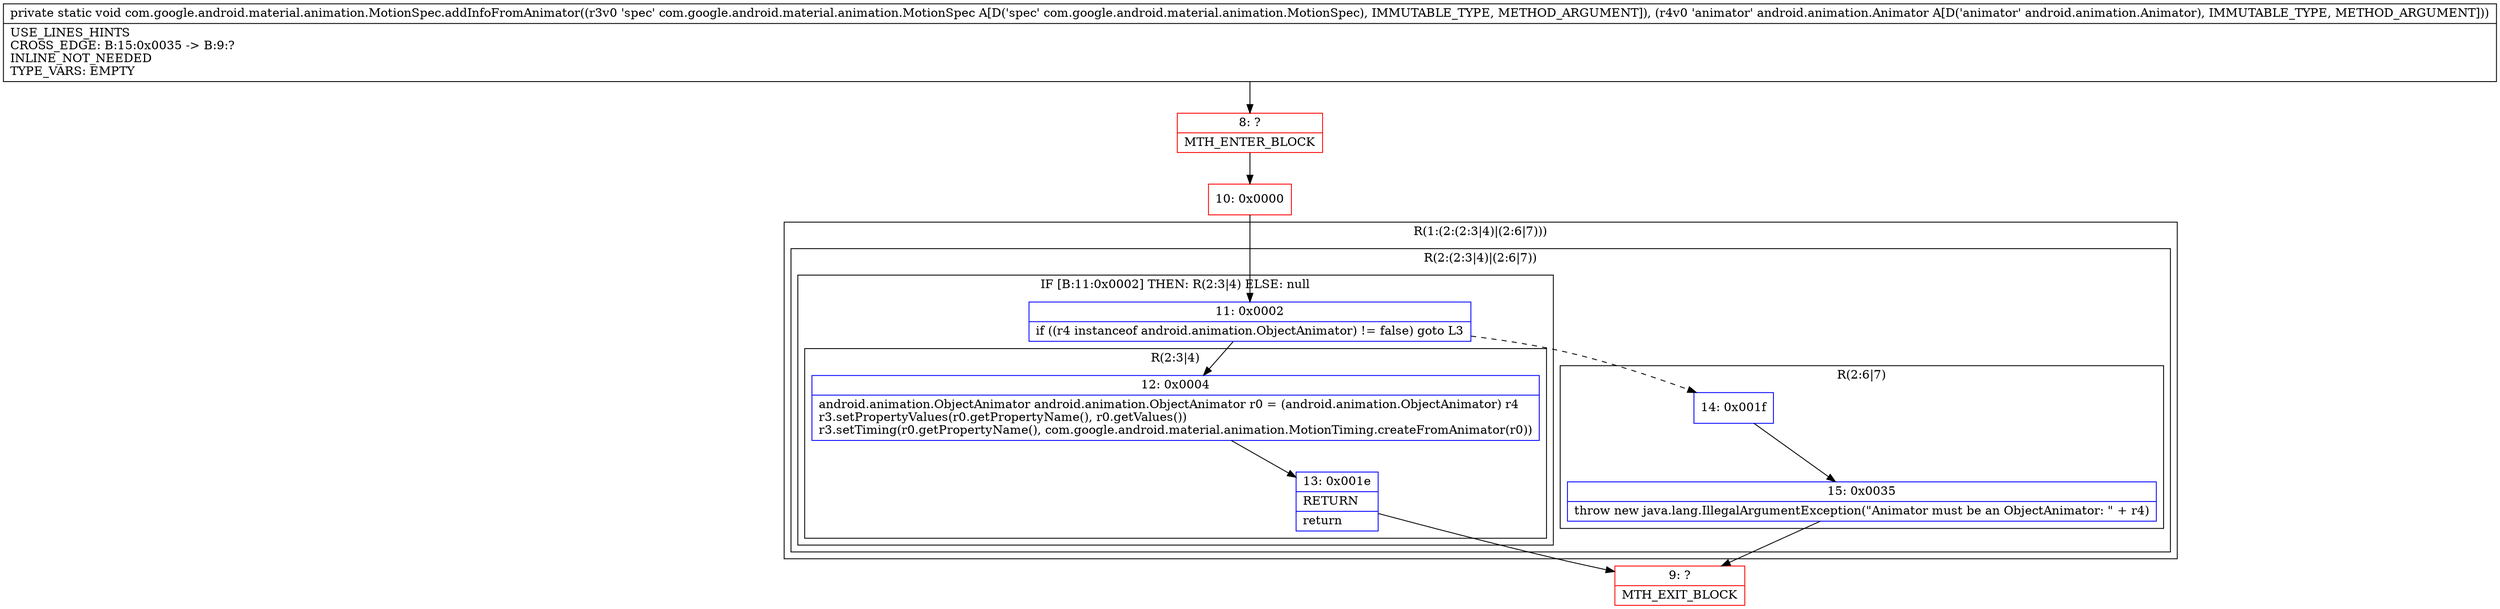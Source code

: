 digraph "CFG forcom.google.android.material.animation.MotionSpec.addInfoFromAnimator(Lcom\/google\/android\/material\/animation\/MotionSpec;Landroid\/animation\/Animator;)V" {
subgraph cluster_Region_1485163886 {
label = "R(1:(2:(2:3|4)|(2:6|7)))";
node [shape=record,color=blue];
subgraph cluster_Region_1107037889 {
label = "R(2:(2:3|4)|(2:6|7))";
node [shape=record,color=blue];
subgraph cluster_IfRegion_185361540 {
label = "IF [B:11:0x0002] THEN: R(2:3|4) ELSE: null";
node [shape=record,color=blue];
Node_11 [shape=record,label="{11\:\ 0x0002|if ((r4 instanceof android.animation.ObjectAnimator) != false) goto L3\l}"];
subgraph cluster_Region_2131505554 {
label = "R(2:3|4)";
node [shape=record,color=blue];
Node_12 [shape=record,label="{12\:\ 0x0004|android.animation.ObjectAnimator android.animation.ObjectAnimator r0 = (android.animation.ObjectAnimator) r4\lr3.setPropertyValues(r0.getPropertyName(), r0.getValues())\lr3.setTiming(r0.getPropertyName(), com.google.android.material.animation.MotionTiming.createFromAnimator(r0))\l}"];
Node_13 [shape=record,label="{13\:\ 0x001e|RETURN\l|return\l}"];
}
}
subgraph cluster_Region_1120740726 {
label = "R(2:6|7)";
node [shape=record,color=blue];
Node_14 [shape=record,label="{14\:\ 0x001f}"];
Node_15 [shape=record,label="{15\:\ 0x0035|throw new java.lang.IllegalArgumentException(\"Animator must be an ObjectAnimator: \" + r4)\l}"];
}
}
}
Node_8 [shape=record,color=red,label="{8\:\ ?|MTH_ENTER_BLOCK\l}"];
Node_10 [shape=record,color=red,label="{10\:\ 0x0000}"];
Node_9 [shape=record,color=red,label="{9\:\ ?|MTH_EXIT_BLOCK\l}"];
MethodNode[shape=record,label="{private static void com.google.android.material.animation.MotionSpec.addInfoFromAnimator((r3v0 'spec' com.google.android.material.animation.MotionSpec A[D('spec' com.google.android.material.animation.MotionSpec), IMMUTABLE_TYPE, METHOD_ARGUMENT]), (r4v0 'animator' android.animation.Animator A[D('animator' android.animation.Animator), IMMUTABLE_TYPE, METHOD_ARGUMENT]))  | USE_LINES_HINTS\lCROSS_EDGE: B:15:0x0035 \-\> B:9:?\lINLINE_NOT_NEEDED\lTYPE_VARS: EMPTY\l}"];
MethodNode -> Node_8;Node_11 -> Node_12;
Node_11 -> Node_14[style=dashed];
Node_12 -> Node_13;
Node_13 -> Node_9;
Node_14 -> Node_15;
Node_15 -> Node_9;
Node_8 -> Node_10;
Node_10 -> Node_11;
}

